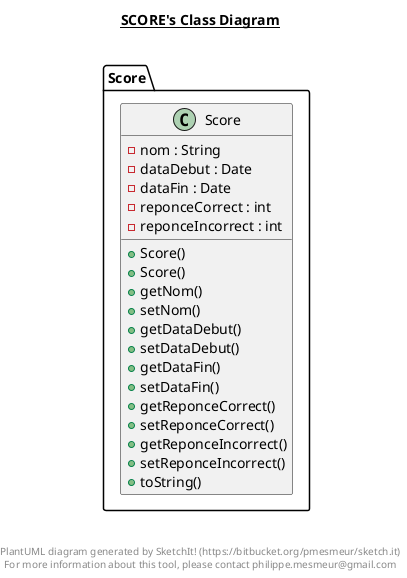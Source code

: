 @startuml

title __SCORE's Class Diagram__\n

  package Score {
    class Score {
        - nom : String
        - dataDebut : Date
        - dataFin : Date
        - reponceCorrect : int
        - reponceIncorrect : int
        + Score()
        + Score()
        + getNom()
        + setNom()
        + getDataDebut()
        + setDataDebut()
        + getDataFin()
        + setDataFin()
        + getReponceCorrect()
        + setReponceCorrect()
        + getReponceIncorrect()
        + setReponceIncorrect()
        + toString()
    }
  }
  



right footer


PlantUML diagram generated by SketchIt! (https://bitbucket.org/pmesmeur/sketch.it)
For more information about this tool, please contact philippe.mesmeur@gmail.com
endfooter

@enduml
